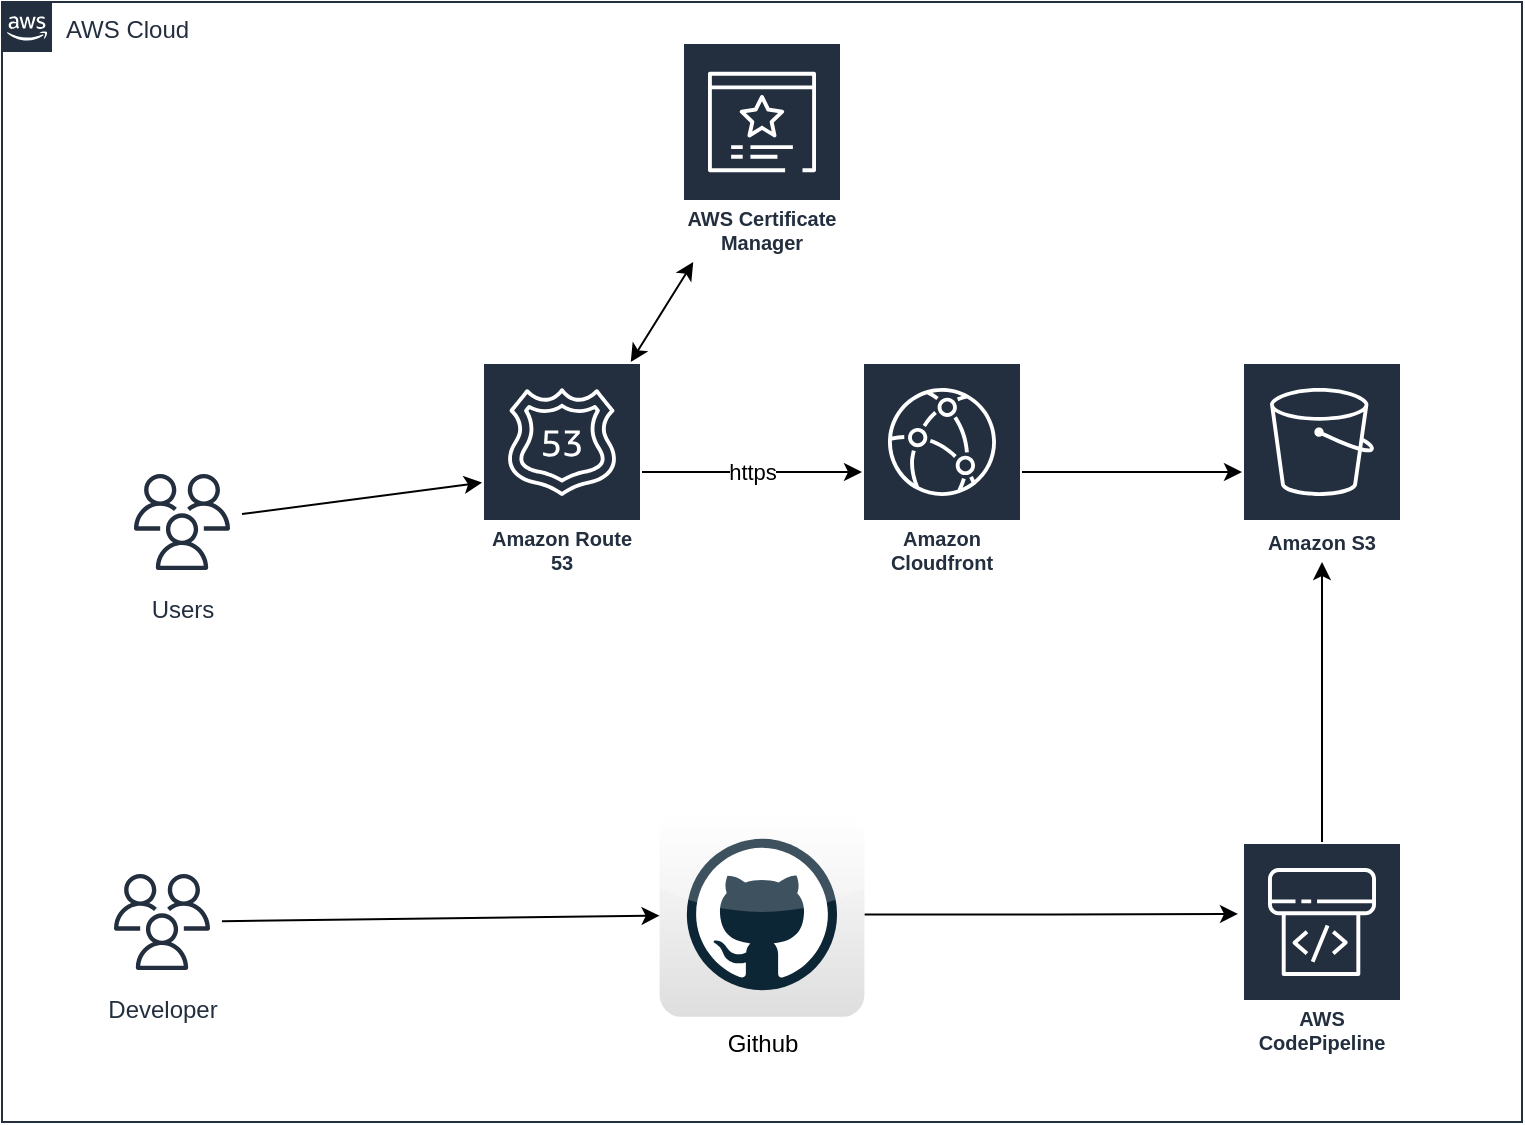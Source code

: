 <mxfile version="13.9.9" type="device"><diagram id="qp6iPlB24aHgWXMd_dVc" name="Page-1"><mxGraphModel dx="1662" dy="814" grid="1" gridSize="10" guides="1" tooltips="1" connect="1" arrows="1" fold="1" page="1" pageScale="1" pageWidth="850" pageHeight="1100" math="0" shadow="0"><root><mxCell id="0"/><mxCell id="1" parent="0"/><mxCell id="aa-STjRXN_uUJk15fdkf-4" value="AWS Cloud" style="points=[[0,0],[0.25,0],[0.5,0],[0.75,0],[1,0],[1,0.25],[1,0.5],[1,0.75],[1,1],[0.75,1],[0.5,1],[0.25,1],[0,1],[0,0.75],[0,0.5],[0,0.25]];outlineConnect=0;gradientColor=none;html=1;whiteSpace=wrap;fontSize=12;fontStyle=0;shape=mxgraph.aws4.group;grIcon=mxgraph.aws4.group_aws_cloud_alt;strokeColor=#232F3E;fillColor=none;verticalAlign=top;align=left;spacingLeft=30;fontColor=#232F3E;dashed=0;" parent="1" vertex="1"><mxGeometry x="60" y="60" width="760" height="560" as="geometry"/></mxCell><mxCell id="aa-STjRXN_uUJk15fdkf-10" value="Users" style="outlineConnect=0;fontColor=#232F3E;gradientColor=none;strokeColor=#232F3E;fillColor=#ffffff;dashed=0;verticalLabelPosition=bottom;verticalAlign=top;align=center;html=1;fontSize=12;fontStyle=0;aspect=fixed;shape=mxgraph.aws4.resourceIcon;resIcon=mxgraph.aws4.users;" parent="1" vertex="1"><mxGeometry x="120" y="290" width="60" height="60" as="geometry"/></mxCell><mxCell id="aa-STjRXN_uUJk15fdkf-25" value="" style="endArrow=classic;html=1;" parent="1" edge="1"><mxGeometry width="50" height="50" relative="1" as="geometry"><mxPoint x="460" y="295" as="sourcePoint"/><mxPoint x="460" y="295" as="targetPoint"/></mxGeometry></mxCell><mxCell id="aa-STjRXN_uUJk15fdkf-27" value="" style="endArrow=classic;html=1;" parent="1" source="aa-STjRXN_uUJk15fdkf-10" target="LI8mJHLV-9kSYF1YRfaT-4" edge="1"><mxGeometry width="50" height="50" relative="1" as="geometry"><mxPoint x="380" y="356.847" as="sourcePoint"/><mxPoint x="300" y="401" as="targetPoint"/></mxGeometry></mxCell><mxCell id="aa-STjRXN_uUJk15fdkf-34" value="" style="endArrow=classic;startArrow=classic;html=1;" parent="1" source="LI8mJHLV-9kSYF1YRfaT-4" target="LI8mJHLV-9kSYF1YRfaT-8" edge="1"><mxGeometry width="50" height="50" relative="1" as="geometry"><mxPoint x="350" y="220" as="sourcePoint"/><mxPoint x="350" y="180" as="targetPoint"/></mxGeometry></mxCell><mxCell id="LI8mJHLV-9kSYF1YRfaT-3" value="Amazon S3" style="outlineConnect=0;fontColor=#232F3E;gradientColor=none;strokeColor=#ffffff;fillColor=#232F3E;dashed=0;verticalLabelPosition=middle;verticalAlign=bottom;align=center;html=1;whiteSpace=wrap;fontSize=10;fontStyle=1;spacing=3;shape=mxgraph.aws4.productIcon;prIcon=mxgraph.aws4.s3;" vertex="1" parent="1"><mxGeometry x="680" y="240" width="80" height="100" as="geometry"/></mxCell><mxCell id="LI8mJHLV-9kSYF1YRfaT-11" value="https" style="edgeStyle=orthogonalEdgeStyle;rounded=0;orthogonalLoop=1;jettySize=auto;html=1;" edge="1" parent="1" source="LI8mJHLV-9kSYF1YRfaT-4" target="LI8mJHLV-9kSYF1YRfaT-5"><mxGeometry relative="1" as="geometry"/></mxCell><mxCell id="LI8mJHLV-9kSYF1YRfaT-4" value="Amazon Route 53" style="outlineConnect=0;fontColor=#232F3E;gradientColor=none;strokeColor=#ffffff;fillColor=#232F3E;dashed=0;verticalLabelPosition=middle;verticalAlign=bottom;align=center;html=1;whiteSpace=wrap;fontSize=10;fontStyle=1;spacing=3;shape=mxgraph.aws4.productIcon;prIcon=mxgraph.aws4.route_53;" vertex="1" parent="1"><mxGeometry x="300" y="240" width="80" height="110" as="geometry"/></mxCell><mxCell id="LI8mJHLV-9kSYF1YRfaT-12" value="" style="edgeStyle=orthogonalEdgeStyle;rounded=0;orthogonalLoop=1;jettySize=auto;html=1;" edge="1" parent="1" source="LI8mJHLV-9kSYF1YRfaT-5"><mxGeometry relative="1" as="geometry"><mxPoint x="680" y="295" as="targetPoint"/></mxGeometry></mxCell><mxCell id="LI8mJHLV-9kSYF1YRfaT-5" value="Amazon Cloudfront" style="outlineConnect=0;fontColor=#232F3E;gradientColor=none;strokeColor=#ffffff;fillColor=#232F3E;dashed=0;verticalLabelPosition=middle;verticalAlign=bottom;align=center;html=1;whiteSpace=wrap;fontSize=10;fontStyle=1;spacing=3;shape=mxgraph.aws4.productIcon;prIcon=mxgraph.aws4.cloudfront;" vertex="1" parent="1"><mxGeometry x="490" y="240" width="80" height="110" as="geometry"/></mxCell><mxCell id="LI8mJHLV-9kSYF1YRfaT-18" value="" style="edgeStyle=orthogonalEdgeStyle;rounded=0;orthogonalLoop=1;jettySize=auto;html=1;" edge="1" parent="1" source="LI8mJHLV-9kSYF1YRfaT-6" target="LI8mJHLV-9kSYF1YRfaT-3"><mxGeometry relative="1" as="geometry"><mxPoint x="720" y="385" as="targetPoint"/></mxGeometry></mxCell><mxCell id="LI8mJHLV-9kSYF1YRfaT-6" value="AWS CodePipeline" style="outlineConnect=0;fontColor=#232F3E;gradientColor=none;strokeColor=#ffffff;fillColor=#232F3E;dashed=0;verticalLabelPosition=middle;verticalAlign=bottom;align=center;html=1;whiteSpace=wrap;fontSize=10;fontStyle=1;spacing=3;shape=mxgraph.aws4.productIcon;prIcon=mxgraph.aws4.codepipeline;" vertex="1" parent="1"><mxGeometry x="680" y="480" width="80" height="110" as="geometry"/></mxCell><mxCell id="LI8mJHLV-9kSYF1YRfaT-16" value="" style="edgeStyle=orthogonalEdgeStyle;rounded=0;orthogonalLoop=1;jettySize=auto;html=1;entryX=-0.025;entryY=0.327;entryDx=0;entryDy=0;entryPerimeter=0;" edge="1" parent="1" source="LI8mJHLV-9kSYF1YRfaT-7" target="LI8mJHLV-9kSYF1YRfaT-6"><mxGeometry relative="1" as="geometry"><mxPoint x="582.4" y="516.2" as="targetPoint"/></mxGeometry></mxCell><mxCell id="LI8mJHLV-9kSYF1YRfaT-7" value="Github" style="dashed=0;outlineConnect=0;html=1;align=center;labelPosition=center;verticalLabelPosition=bottom;verticalAlign=top;shape=mxgraph.webicons.github;gradientColor=#DFDEDE" vertex="1" parent="1"><mxGeometry x="388.8" y="465" width="102.4" height="102.4" as="geometry"/></mxCell><mxCell id="LI8mJHLV-9kSYF1YRfaT-8" value="AWS Certificate Manager" style="outlineConnect=0;fontColor=#232F3E;gradientColor=none;strokeColor=#ffffff;fillColor=#232F3E;dashed=0;verticalLabelPosition=middle;verticalAlign=bottom;align=center;html=1;whiteSpace=wrap;fontSize=10;fontStyle=1;spacing=3;shape=mxgraph.aws4.productIcon;prIcon=mxgraph.aws4.certificate_manager_3;" vertex="1" parent="1"><mxGeometry x="400" y="80" width="80" height="110" as="geometry"/></mxCell><mxCell id="LI8mJHLV-9kSYF1YRfaT-10" value="Developer" style="outlineConnect=0;fontColor=#232F3E;gradientColor=none;strokeColor=#232F3E;fillColor=#ffffff;dashed=0;verticalLabelPosition=bottom;verticalAlign=top;align=center;html=1;fontSize=12;fontStyle=0;aspect=fixed;shape=mxgraph.aws4.resourceIcon;resIcon=mxgraph.aws4.users;" vertex="1" parent="1"><mxGeometry x="110" y="490" width="60" height="60" as="geometry"/></mxCell><mxCell id="LI8mJHLV-9kSYF1YRfaT-21" value="" style="endArrow=classic;html=1;" edge="1" parent="1" source="LI8mJHLV-9kSYF1YRfaT-10" target="LI8mJHLV-9kSYF1YRfaT-7"><mxGeometry width="50" height="50" relative="1" as="geometry"><mxPoint x="160" y="535.793" as="sourcePoint"/><mxPoint x="280" y="520.003" as="targetPoint"/></mxGeometry></mxCell></root></mxGraphModel></diagram></mxfile>